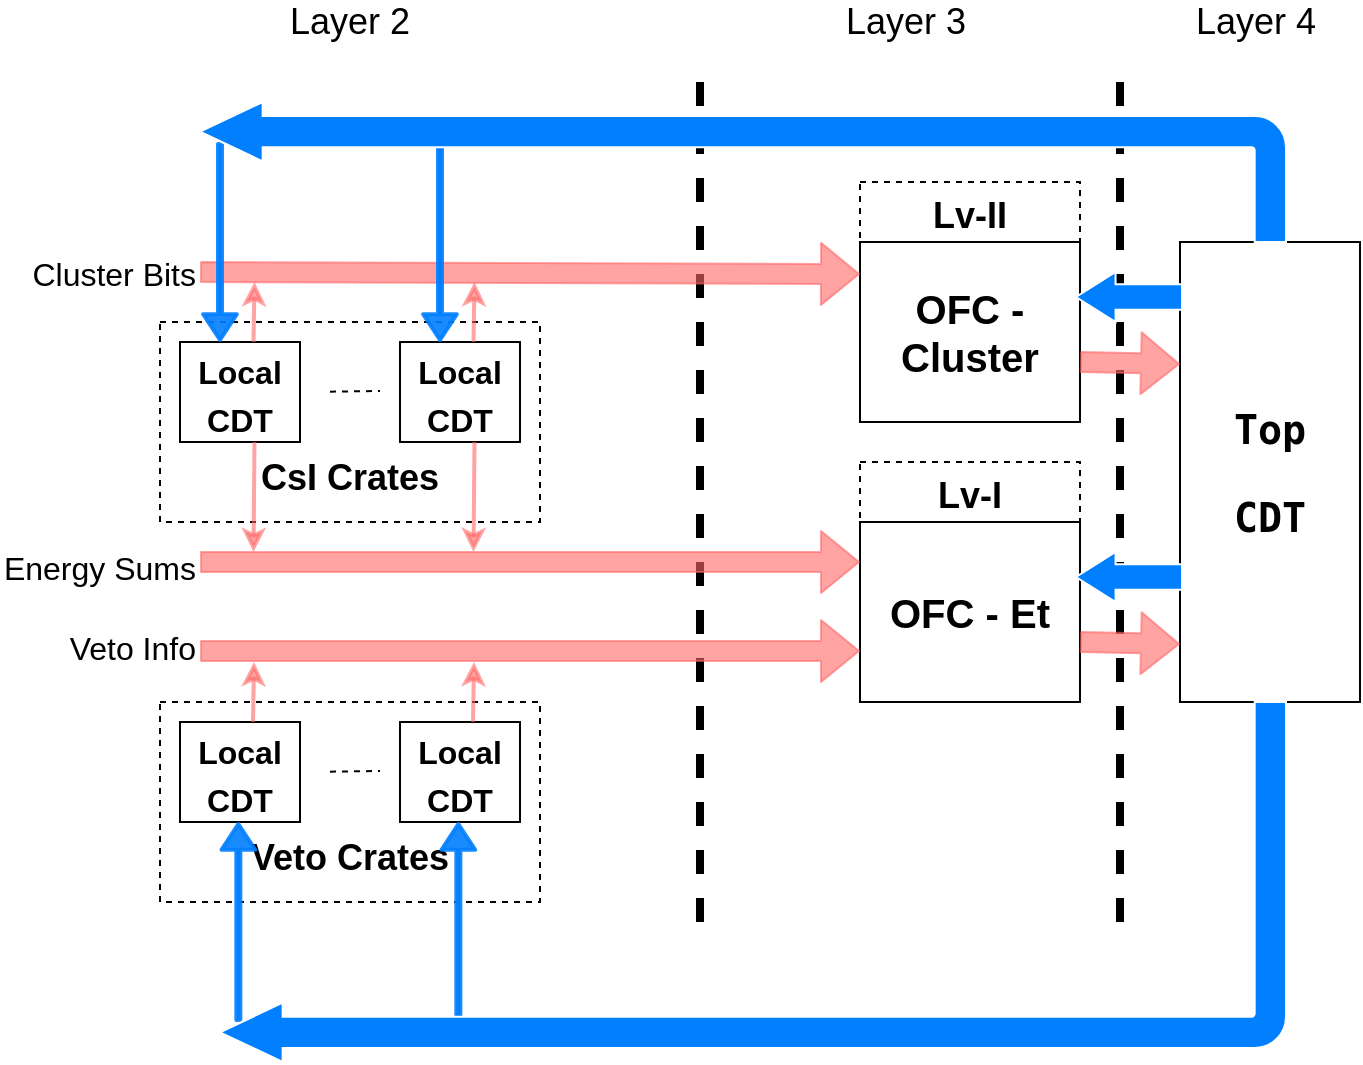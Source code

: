 <mxfile version="14.6.12" type="github">
  <diagram id="RDYniLMKRmmL1WzlAPWp" name="Page-1">
    <mxGraphModel dx="782" dy="478" grid="1" gridSize="10" guides="1" tooltips="1" connect="1" arrows="1" fold="1" page="1" pageScale="1" pageWidth="1100" pageHeight="850" math="0" shadow="0">
      <root>
        <mxCell id="0" />
        <mxCell id="1" parent="0" />
        <mxCell id="K6yGhsMrCwSWfC8Pn7jp-23" value="&lt;br&gt;&lt;br&gt;&lt;br&gt;&lt;br&gt;&lt;font style=&quot;font-size: 18px&quot;&gt;CsI Crates&lt;/font&gt;" style="rounded=0;whiteSpace=wrap;html=1;fillColor=none;dashed=1;fontStyle=1" parent="1" vertex="1">
          <mxGeometry x="80" y="180" width="190" height="100" as="geometry" />
        </mxCell>
        <mxCell id="K6yGhsMrCwSWfC8Pn7jp-10" value="&lt;font style=&quot;font-size: 18px&quot;&gt;Lv-II&lt;br&gt;&lt;br&gt;&lt;br&gt;&lt;br&gt;&lt;br&gt;&lt;/font&gt;" style="rounded=0;whiteSpace=wrap;html=1;fillColor=none;dashed=1;fontStyle=1;align=center;" parent="1" vertex="1">
          <mxGeometry x="430" y="110" width="110" height="120" as="geometry" />
        </mxCell>
        <mxCell id="K6yGhsMrCwSWfC8Pn7jp-1" value="&lt;pre style=&quot;font-size: 20px&quot;&gt;Top&lt;/pre&gt;&lt;pre style=&quot;font-size: 20px&quot;&gt;CDT&lt;/pre&gt;" style="rounded=0;whiteSpace=wrap;html=1;fontStyle=1" parent="1" vertex="1">
          <mxGeometry x="590" y="140" width="90" height="230" as="geometry" />
        </mxCell>
        <mxCell id="K6yGhsMrCwSWfC8Pn7jp-2" value="" style="endArrow=none;dashed=1;html=1;strokeWidth=4;fontStyle=1" parent="1" edge="1">
          <mxGeometry width="50" height="50" relative="1" as="geometry">
            <mxPoint x="560" y="480" as="sourcePoint" />
            <mxPoint x="560" y="50" as="targetPoint" />
          </mxGeometry>
        </mxCell>
        <mxCell id="K6yGhsMrCwSWfC8Pn7jp-3" value="Layer 4" style="text;html=1;strokeColor=none;fillColor=none;align=center;verticalAlign=middle;whiteSpace=wrap;rounded=0;fontSize=18;" parent="1" vertex="1">
          <mxGeometry x="593" y="20" width="70" height="20" as="geometry" />
        </mxCell>
        <mxCell id="K6yGhsMrCwSWfC8Pn7jp-4" value="&lt;p style=&quot;font-size: 20px&quot;&gt;OFC - Cluster&lt;/p&gt;" style="rounded=0;whiteSpace=wrap;html=1;fontStyle=1" parent="1" vertex="1">
          <mxGeometry x="430" y="140" width="110" height="90" as="geometry" />
        </mxCell>
        <mxCell id="K6yGhsMrCwSWfC8Pn7jp-6" value="Layer 3" style="text;html=1;strokeColor=none;fillColor=none;align=center;verticalAlign=middle;whiteSpace=wrap;rounded=0;fontSize=18;" parent="1" vertex="1">
          <mxGeometry x="418" y="20" width="70" height="20" as="geometry" />
        </mxCell>
        <mxCell id="K6yGhsMrCwSWfC8Pn7jp-9" value="" style="endArrow=none;dashed=1;html=1;strokeWidth=4;fontStyle=1" parent="1" edge="1">
          <mxGeometry width="50" height="50" relative="1" as="geometry">
            <mxPoint x="350" y="480" as="sourcePoint" />
            <mxPoint x="350" y="50" as="targetPoint" />
          </mxGeometry>
        </mxCell>
        <mxCell id="K6yGhsMrCwSWfC8Pn7jp-12" value="&lt;font style=&quot;font-size: 18px&quot;&gt;Lv-I&lt;br&gt;&lt;br&gt;&lt;br&gt;&lt;br&gt;&lt;br&gt;&lt;/font&gt;" style="rounded=0;whiteSpace=wrap;html=1;fillColor=none;dashed=1;fontStyle=1;align=center;" parent="1" vertex="1">
          <mxGeometry x="430" y="250" width="110" height="120" as="geometry" />
        </mxCell>
        <mxCell id="K6yGhsMrCwSWfC8Pn7jp-13" value="&lt;p style=&quot;font-size: 20px&quot;&gt;OFC - Et&lt;/p&gt;" style="rounded=0;whiteSpace=wrap;html=1;fontStyle=1" parent="1" vertex="1">
          <mxGeometry x="430" y="280" width="110" height="90" as="geometry" />
        </mxCell>
        <mxCell id="K6yGhsMrCwSWfC8Pn7jp-15" value="" style="endArrow=none;dashed=1;html=1;fontStyle=1;fontSize=20;" parent="1" edge="1">
          <mxGeometry width="50" height="50" relative="1" as="geometry">
            <mxPoint x="165" y="214.84" as="sourcePoint" />
            <mxPoint x="190" y="214.5" as="targetPoint" />
          </mxGeometry>
        </mxCell>
        <mxCell id="K6yGhsMrCwSWfC8Pn7jp-19" value="&lt;p&gt;&lt;font style=&quot;font-size: 16px&quot;&gt;Local CDT&lt;/font&gt;&lt;/p&gt;" style="rounded=0;whiteSpace=wrap;html=1;fontStyle=1;fontSize=20;" parent="1" vertex="1">
          <mxGeometry x="90" y="190" width="60" height="50" as="geometry" />
        </mxCell>
        <mxCell id="K6yGhsMrCwSWfC8Pn7jp-22" value="&lt;p&gt;&lt;font style=&quot;font-size: 16px&quot;&gt;Local CDT&lt;/font&gt;&lt;/p&gt;" style="rounded=0;whiteSpace=wrap;html=1;fontStyle=1;fontSize=20;" parent="1" vertex="1">
          <mxGeometry x="200" y="190" width="60" height="50" as="geometry" />
        </mxCell>
        <mxCell id="K6yGhsMrCwSWfC8Pn7jp-25" value="&lt;br&gt;&lt;br&gt;&lt;br&gt;&lt;br&gt;&lt;font style=&quot;font-size: 18px&quot;&gt;Veto Crates&lt;/font&gt;" style="rounded=0;whiteSpace=wrap;html=1;fillColor=none;dashed=1;fontStyle=1" parent="1" vertex="1">
          <mxGeometry x="80" y="370" width="190" height="100" as="geometry" />
        </mxCell>
        <mxCell id="K6yGhsMrCwSWfC8Pn7jp-26" value="" style="endArrow=none;dashed=1;html=1;fontStyle=1;fontSize=20;" parent="1" edge="1">
          <mxGeometry width="50" height="50" relative="1" as="geometry">
            <mxPoint x="165" y="404.84" as="sourcePoint" />
            <mxPoint x="190" y="404.5" as="targetPoint" />
          </mxGeometry>
        </mxCell>
        <mxCell id="K6yGhsMrCwSWfC8Pn7jp-27" value="&lt;p&gt;&lt;font style=&quot;font-size: 16px&quot;&gt;Local CDT&lt;/font&gt;&lt;/p&gt;" style="rounded=0;whiteSpace=wrap;html=1;fontStyle=1;fontSize=20;" parent="1" vertex="1">
          <mxGeometry x="90" y="380" width="60" height="50" as="geometry" />
        </mxCell>
        <mxCell id="K6yGhsMrCwSWfC8Pn7jp-28" value="&lt;p&gt;&lt;font style=&quot;font-size: 16px&quot;&gt;Local CDT&lt;/font&gt;&lt;/p&gt;" style="rounded=0;whiteSpace=wrap;html=1;fontStyle=1;fontSize=20;" parent="1" vertex="1">
          <mxGeometry x="200" y="380" width="60" height="50" as="geometry" />
        </mxCell>
        <mxCell id="K6yGhsMrCwSWfC8Pn7jp-31" value="" style="shape=flexArrow;endArrow=classic;html=1;strokeColor=#FF6666;opacity=60;fillColor=#FF6666;" parent="1" edge="1">
          <mxGeometry width="50" height="50" relative="1" as="geometry">
            <mxPoint x="100" y="344.5" as="sourcePoint" />
            <mxPoint x="430" y="344.5" as="targetPoint" />
          </mxGeometry>
        </mxCell>
        <mxCell id="K6yGhsMrCwSWfC8Pn7jp-32" value="" style="shape=flexArrow;endArrow=classic;html=1;strokeColor=#FF6666;opacity=60;fillColor=#FF6666;" parent="1" edge="1">
          <mxGeometry width="50" height="50" relative="1" as="geometry">
            <mxPoint x="100" y="300" as="sourcePoint" />
            <mxPoint x="430" y="300" as="targetPoint" />
          </mxGeometry>
        </mxCell>
        <mxCell id="K6yGhsMrCwSWfC8Pn7jp-33" value="" style="shape=flexArrow;endArrow=classic;html=1;strokeColor=#FF6666;opacity=60;fillColor=#FF6666;" parent="1" edge="1">
          <mxGeometry width="50" height="50" relative="1" as="geometry">
            <mxPoint x="100" y="155" as="sourcePoint" />
            <mxPoint x="430" y="156" as="targetPoint" />
          </mxGeometry>
        </mxCell>
        <mxCell id="K6yGhsMrCwSWfC8Pn7jp-34" value="" style="endArrow=classic;html=1;strokeColor=#FF6666;fillColor=#FF6666;gradientColor=none;opacity=60;strokeWidth=2;" parent="1" edge="1">
          <mxGeometry width="50" height="50" relative="1" as="geometry">
            <mxPoint x="126.5" y="380" as="sourcePoint" />
            <mxPoint x="127" y="350" as="targetPoint" />
          </mxGeometry>
        </mxCell>
        <mxCell id="K6yGhsMrCwSWfC8Pn7jp-35" value="" style="endArrow=classic;html=1;strokeColor=#FF6666;fillColor=#FF6666;gradientColor=none;opacity=60;strokeWidth=2;" parent="1" edge="1">
          <mxGeometry width="50" height="50" relative="1" as="geometry">
            <mxPoint x="236.5" y="380" as="sourcePoint" />
            <mxPoint x="237" y="350" as="targetPoint" />
          </mxGeometry>
        </mxCell>
        <mxCell id="K6yGhsMrCwSWfC8Pn7jp-40" value="" style="group" parent="1" vertex="1" connectable="0">
          <mxGeometry x="126.75" y="160" width="110.5" height="30" as="geometry" />
        </mxCell>
        <mxCell id="K6yGhsMrCwSWfC8Pn7jp-38" value="" style="endArrow=classic;html=1;strokeColor=#FF6666;fillColor=#FF6666;gradientColor=none;opacity=60;strokeWidth=2;fontSize=16;" parent="K6yGhsMrCwSWfC8Pn7jp-40" edge="1">
          <mxGeometry width="50" height="50" relative="1" as="geometry">
            <mxPoint y="30" as="sourcePoint" />
            <mxPoint x="0.5" as="targetPoint" />
          </mxGeometry>
        </mxCell>
        <mxCell id="K6yGhsMrCwSWfC8Pn7jp-39" value="" style="endArrow=classic;html=1;strokeColor=#FF6666;fillColor=#FF6666;gradientColor=none;opacity=60;strokeWidth=2;" parent="K6yGhsMrCwSWfC8Pn7jp-40" edge="1">
          <mxGeometry width="50" height="50" relative="1" as="geometry">
            <mxPoint x="110" y="30" as="sourcePoint" />
            <mxPoint x="110.5" as="targetPoint" />
          </mxGeometry>
        </mxCell>
        <mxCell id="K6yGhsMrCwSWfC8Pn7jp-44" value="" style="group" parent="1" vertex="1" connectable="0">
          <mxGeometry x="126.75" y="240" width="110.5" height="55" as="geometry" />
        </mxCell>
        <mxCell id="K6yGhsMrCwSWfC8Pn7jp-41" value="" style="endArrow=classic;html=1;strokeColor=#FF6666;fillColor=#FF6666;gradientColor=none;opacity=60;strokeWidth=2;fontSize=16;" parent="K6yGhsMrCwSWfC8Pn7jp-44" edge="1">
          <mxGeometry width="50" height="91.667" as="geometry">
            <mxPoint x="0.5" as="sourcePoint" />
            <mxPoint y="55" as="targetPoint" />
          </mxGeometry>
        </mxCell>
        <mxCell id="K6yGhsMrCwSWfC8Pn7jp-42" value="" style="endArrow=classic;html=1;strokeColor=#FF6666;fillColor=#FF6666;gradientColor=none;opacity=60;strokeWidth=2;" parent="K6yGhsMrCwSWfC8Pn7jp-44" edge="1">
          <mxGeometry width="50" height="91.667" as="geometry">
            <mxPoint x="110.5" as="sourcePoint" />
            <mxPoint x="110" y="55" as="targetPoint" />
          </mxGeometry>
        </mxCell>
        <mxCell id="K6yGhsMrCwSWfC8Pn7jp-45" value="Cluster Bits" style="text;html=1;fillColor=none;align=right;verticalAlign=middle;whiteSpace=wrap;rounded=0;fontSize=16;dashed=1;dashPattern=1 4;" parent="1" vertex="1">
          <mxGeometry y="138" width="100" height="35" as="geometry" />
        </mxCell>
        <mxCell id="K6yGhsMrCwSWfC8Pn7jp-46" value="Energy Sums" style="text;html=1;fillColor=none;align=right;verticalAlign=middle;whiteSpace=wrap;rounded=0;fontSize=16;dashed=1;dashPattern=1 4;" parent="1" vertex="1">
          <mxGeometry y="285" width="100" height="35" as="geometry" />
        </mxCell>
        <mxCell id="K6yGhsMrCwSWfC8Pn7jp-47" value="Veto Info" style="text;html=1;fillColor=none;align=right;verticalAlign=middle;whiteSpace=wrap;rounded=0;fontSize=16;dashed=1;dashPattern=1 4;" parent="1" vertex="1">
          <mxGeometry y="325" width="100" height="35" as="geometry" />
        </mxCell>
        <mxCell id="K6yGhsMrCwSWfC8Pn7jp-51" value="" style="shape=flexArrow;endArrow=classic;html=1;strokeColor=#FF6666;opacity=60;fillColor=#FF6666;" parent="1" edge="1">
          <mxGeometry width="50" height="50" relative="1" as="geometry">
            <mxPoint x="540" y="200" as="sourcePoint" />
            <mxPoint x="590" y="201" as="targetPoint" />
          </mxGeometry>
        </mxCell>
        <mxCell id="K6yGhsMrCwSWfC8Pn7jp-52" value="" style="shape=flexArrow;endArrow=classic;html=1;strokeColor=#FF6666;opacity=60;fillColor=#FF6666;" parent="1" edge="1">
          <mxGeometry width="50" height="50" relative="1" as="geometry">
            <mxPoint x="540" y="340" as="sourcePoint" />
            <mxPoint x="590" y="341" as="targetPoint" />
          </mxGeometry>
        </mxCell>
        <mxCell id="K6yGhsMrCwSWfC8Pn7jp-53" value="" style="html=1;shadow=0;dashed=0;align=center;verticalAlign=middle;shape=mxgraph.arrows2.arrow;dy=0.49;dx=19.78;notch=0;strokeColor=#FFFFFF;fillColor=#007FFF;fontSize=18;flipH=1;" parent="1" vertex="1">
          <mxGeometry x="538" y="155" width="53" height="25" as="geometry" />
        </mxCell>
        <mxCell id="K6yGhsMrCwSWfC8Pn7jp-56" value="" style="html=1;shadow=0;dashed=0;align=center;verticalAlign=middle;shape=mxgraph.arrows2.arrow;dy=0.49;dx=19.78;notch=0;strokeColor=#FFFFFF;fillColor=#007FFF;fontSize=18;flipH=1;" parent="1" vertex="1">
          <mxGeometry x="538" y="295" width="53" height="25" as="geometry" />
        </mxCell>
        <mxCell id="K6yGhsMrCwSWfC8Pn7jp-59" value="" style="shape=flexArrow;endArrow=classic;html=1;opacity=90;strokeColor=#007FFF;fillColor=#007FFF;width=1;endWidth=12.857;endSize=3.629;strokeWidth=2;" parent="1" edge="1">
          <mxGeometry width="50" height="50" relative="1" as="geometry">
            <mxPoint x="110" y="90" as="sourcePoint" />
            <mxPoint x="110" y="190" as="targetPoint" />
          </mxGeometry>
        </mxCell>
        <mxCell id="K6yGhsMrCwSWfC8Pn7jp-60" value="" style="shape=flexArrow;endArrow=classic;html=1;opacity=90;strokeColor=#007FFF;fillColor=#007FFF;width=1;endWidth=12.857;endSize=3.629;strokeWidth=2;" parent="1" edge="1">
          <mxGeometry width="50" height="50" relative="1" as="geometry">
            <mxPoint x="220" y="90" as="sourcePoint" />
            <mxPoint x="220" y="190" as="targetPoint" />
          </mxGeometry>
        </mxCell>
        <mxCell id="K6yGhsMrCwSWfC8Pn7jp-61" value="" style="html=1;shadow=0;dashed=0;align=center;verticalAlign=middle;shape=mxgraph.arrows2.bendArrow;dy=7.83;dx=31.33;notch=0;arrowHead=29.67;rounded=1;fontSize=18;fillColor=#007FFF;flipH=1;strokeColor=#FFFFFF;" parent="1" vertex="1">
          <mxGeometry x="100" y="70" width="543" height="70" as="geometry" />
        </mxCell>
        <mxCell id="K6yGhsMrCwSWfC8Pn7jp-62" value="" style="shape=flexArrow;endArrow=classic;html=1;opacity=90;strokeColor=#007FFF;fillColor=#007FFF;width=1;endWidth=12.857;endSize=3.629;strokeWidth=2;" parent="1" edge="1">
          <mxGeometry width="50" height="50" relative="1" as="geometry">
            <mxPoint x="119.17" y="530" as="sourcePoint" />
            <mxPoint x="119.17" y="430" as="targetPoint" />
          </mxGeometry>
        </mxCell>
        <mxCell id="K6yGhsMrCwSWfC8Pn7jp-63" value="" style="shape=flexArrow;endArrow=classic;html=1;opacity=90;strokeColor=#007FFF;fillColor=#007FFF;width=1;endWidth=12.857;endSize=3.629;strokeWidth=2;" parent="1" edge="1">
          <mxGeometry width="50" height="50" relative="1" as="geometry">
            <mxPoint x="229.17" y="530" as="sourcePoint" />
            <mxPoint x="229.17" y="430" as="targetPoint" />
          </mxGeometry>
        </mxCell>
        <mxCell id="K6yGhsMrCwSWfC8Pn7jp-64" value="" style="html=1;shadow=0;dashed=0;align=center;verticalAlign=middle;shape=mxgraph.arrows2.bendArrow;dy=7.83;dx=31.33;notch=0;arrowHead=29.67;rounded=1;fontSize=18;fillColor=#007FFF;flipH=1;strokeColor=#FFFFFF;direction=east;flipV=1;" parent="1" vertex="1">
          <mxGeometry x="110" y="370" width="533" height="180" as="geometry" />
        </mxCell>
        <mxCell id="K6yGhsMrCwSWfC8Pn7jp-65" value="Layer 2" style="text;html=1;strokeColor=none;fillColor=none;align=center;verticalAlign=middle;whiteSpace=wrap;rounded=0;fontSize=18;" parent="1" vertex="1">
          <mxGeometry x="140" y="20" width="70" height="20" as="geometry" />
        </mxCell>
      </root>
    </mxGraphModel>
  </diagram>
</mxfile>
